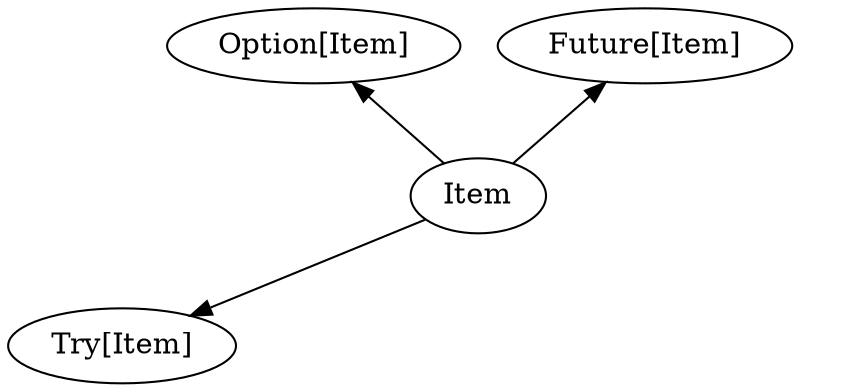 digraph {
    Item
    Option[label="Option[Item]" class="goal"]
    Future[label="Future[Item]" class="goal"]
    Try[label="Try[Item]" class="goal"]
    Either[label="Either[Error, Item]" class="goal" style="invis"]
    Etc[label="..." class="goal" style="invis"]

    Option -> Item[dir="back"]
    Future -> Item[dir="back"]
    Item -> Try
    Item -> Either[style="invis"]
    Item -> Etc[style="invis"]
}
